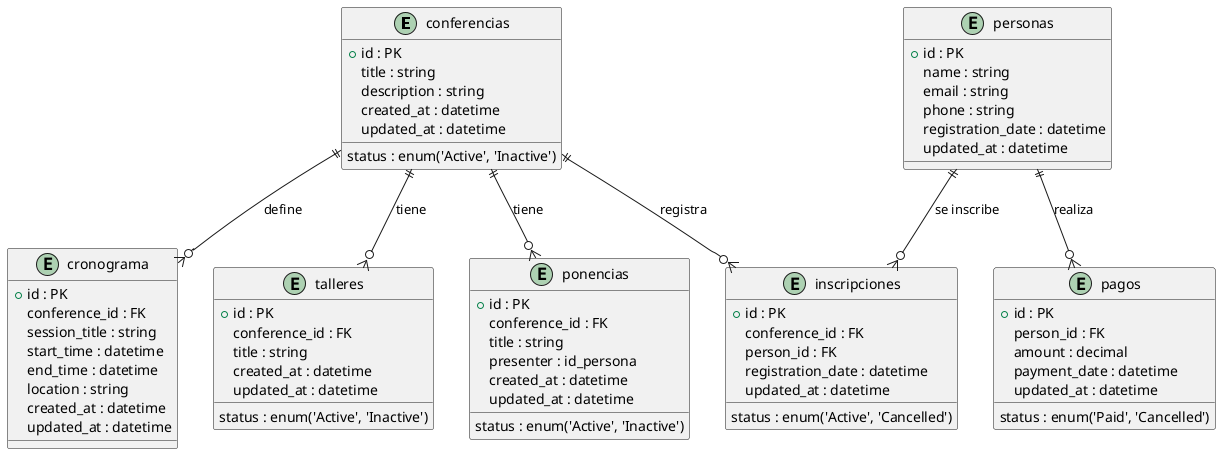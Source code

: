 @startuml

entity conferencias {
    +id : PK
    title : string
    description : string
    status : enum('Active', 'Inactive')
    created_at : datetime
    updated_at : datetime
}

entity inscripciones {
    +id : PK
    conference_id : FK
    person_id : FK
    status : enum('Active', 'Cancelled')
    registration_date : datetime
    updated_at : datetime
}

entity ponencias {
    +id : PK
    conference_id : FK
    title : string
    presenter : id_persona
    status : enum('Active', 'Inactive')
    created_at : datetime
    updated_at : datetime
}

entity cronograma {
    +id : PK
    conference_id : FK
    session_title : string
    start_time : datetime
    end_time : datetime
    location : string
    created_at : datetime
    updated_at : datetime
}

entity talleres {
    +id : PK
    conference_id : FK
    title : string
    status : enum('Active', 'Inactive')
    created_at : datetime
    updated_at : datetime
}

entity pagos {
    +id : PK
    person_id : FK
    amount : decimal
    status : enum('Paid', 'Cancelled')
    payment_date : datetime
    updated_at : datetime
}

entity personas {
    +id : PK
    name : string
    email : string
    phone : string
    registration_date : datetime
    updated_at : datetime
}

' Relaciones entre las entidades
conferencias ||--o{ ponencias : "tiene"
conferencias ||--o{ talleres : "tiene"
conferencias ||--o{ inscripciones : "registra"
conferencias ||--o{ cronograma : "define"
personas ||--o{ inscripciones : "se inscribe"
personas ||--o{ pagos : "realiza"

@enduml

' Version 2

@startuml

entity conferencias {
    +id : PK
    title : string
    description : string
    status : enum('Active', 'Inactive')
    created_at : datetime
    updated_at : datetime
}

entity inscripciones {
    +id : PK
    conference_id : FK
    person_id : FK
    status : enum('Active', 'Cancelled')
    registration_date : datetime
    updated_at : datetime
}

entity ponencias {
    +id : PK
    conference_id : FK
    title : string
    presenter : string
    status : enum('Active', 'Inactive')
    created_at : datetime
    updated_at : datetime
}

entity cronograma {
    +id : PK
    conference_id : FK
    session_title : string
    start_time : datetime
    end_time : datetime
    location : string
    created_at : datetime
    updated_at : datetime
}

entity talleres {
    +id : PK
    conference_id : FK
    title : string
    status : enum('Active', 'Inactive')
    created_at : datetime
    updated_at : datetime
}

entity pagos {
    +id : PK
    person_id : FK
    amount : decimal
    status : enum('Paid', 'Cancelled')
    payment_date : datetime
    updated_at : datetime
}

entity personas {
    +id : PK
    dni : string
    firstName : string
    lastName : string
    email : string
    phoneNumber : string
    birthDate : datetime
    registration_date : datetime
    updated_at : datetime
}

' Relaciones entre los microservicios
conferencias ||--o{ inscripciones : "registra"
conferencias ||--o{ ponencias : "contiene"
conferencias ||--o{ cronograma : "define"
conferencias ||--o{ talleres : "incluye"
personas ||--o{ inscripciones : "se inscribe en"
personas ||--o{ pagos : "realiza"
inscripciones ||--|| pagos : "verifica"
@enduml

' Version 3

@startuml

entity conferencias {
    +id : PK
    title : string
    description : string
    status : enum('Active', 'Inactive')
    created_at : datetime
    updated_at : datetime
}

entity inscripciones {
    +id : PK
    conference_id : FK
    person_id : FK
    status : enum('Active', 'Cancelled')
    registration_date : datetime
    updated_at : datetime
}

entity ponencias {
    +id : PK
    conference_id : FK
    title : string
    presenter : persona_id
    status : enum('Active', 'Inactive')
    duration : integer (en minutos)
    start_time : datetime
    end_time : datetime
    created_at : datetime
    updated_at : datetime
}

entity cronograma {
    +id : PK
    conference_id : FK
    date : datetime
    activities : json
    created_at : datetime
    updated_at : datetime
}

entity talleres {
    +id : PK
    conference_id : FK
    title : string
    status : enum('Active', 'Inactive')
    duration : integer (en minutos)
    start_time : datetime
    end_time : datetime
    created_at : datetime
    updated_at : datetime
}

entity pagos {
    +id : PK
    person_id : FK
    amount : decimal
    status : enum('Paid', 'Cancelled')
    payment_date : datetime
    updated_at : datetime
}

entity personas {
    +id : PK
    dni : string
    firstName : string
    lastName : string
    email : string
    phoneNumber : string
    birthDate : datetime
    registration_date : datetime
    updated_at : datetime
}

' Relaciones entre las entidades
conferencias ||--o{ inscripciones : "registra"
conferencias ||--o{ cronograma : "define"
personas ||--o{ inscripciones : "se inscribe en"
personas ||--o{ pagos : "realiza"
inscripciones ||--|| pagos : "verifica"
cronograma ||--o{ ponencias : "incluye"
cronograma ||--o{ talleres : "incluye"

@enduml

